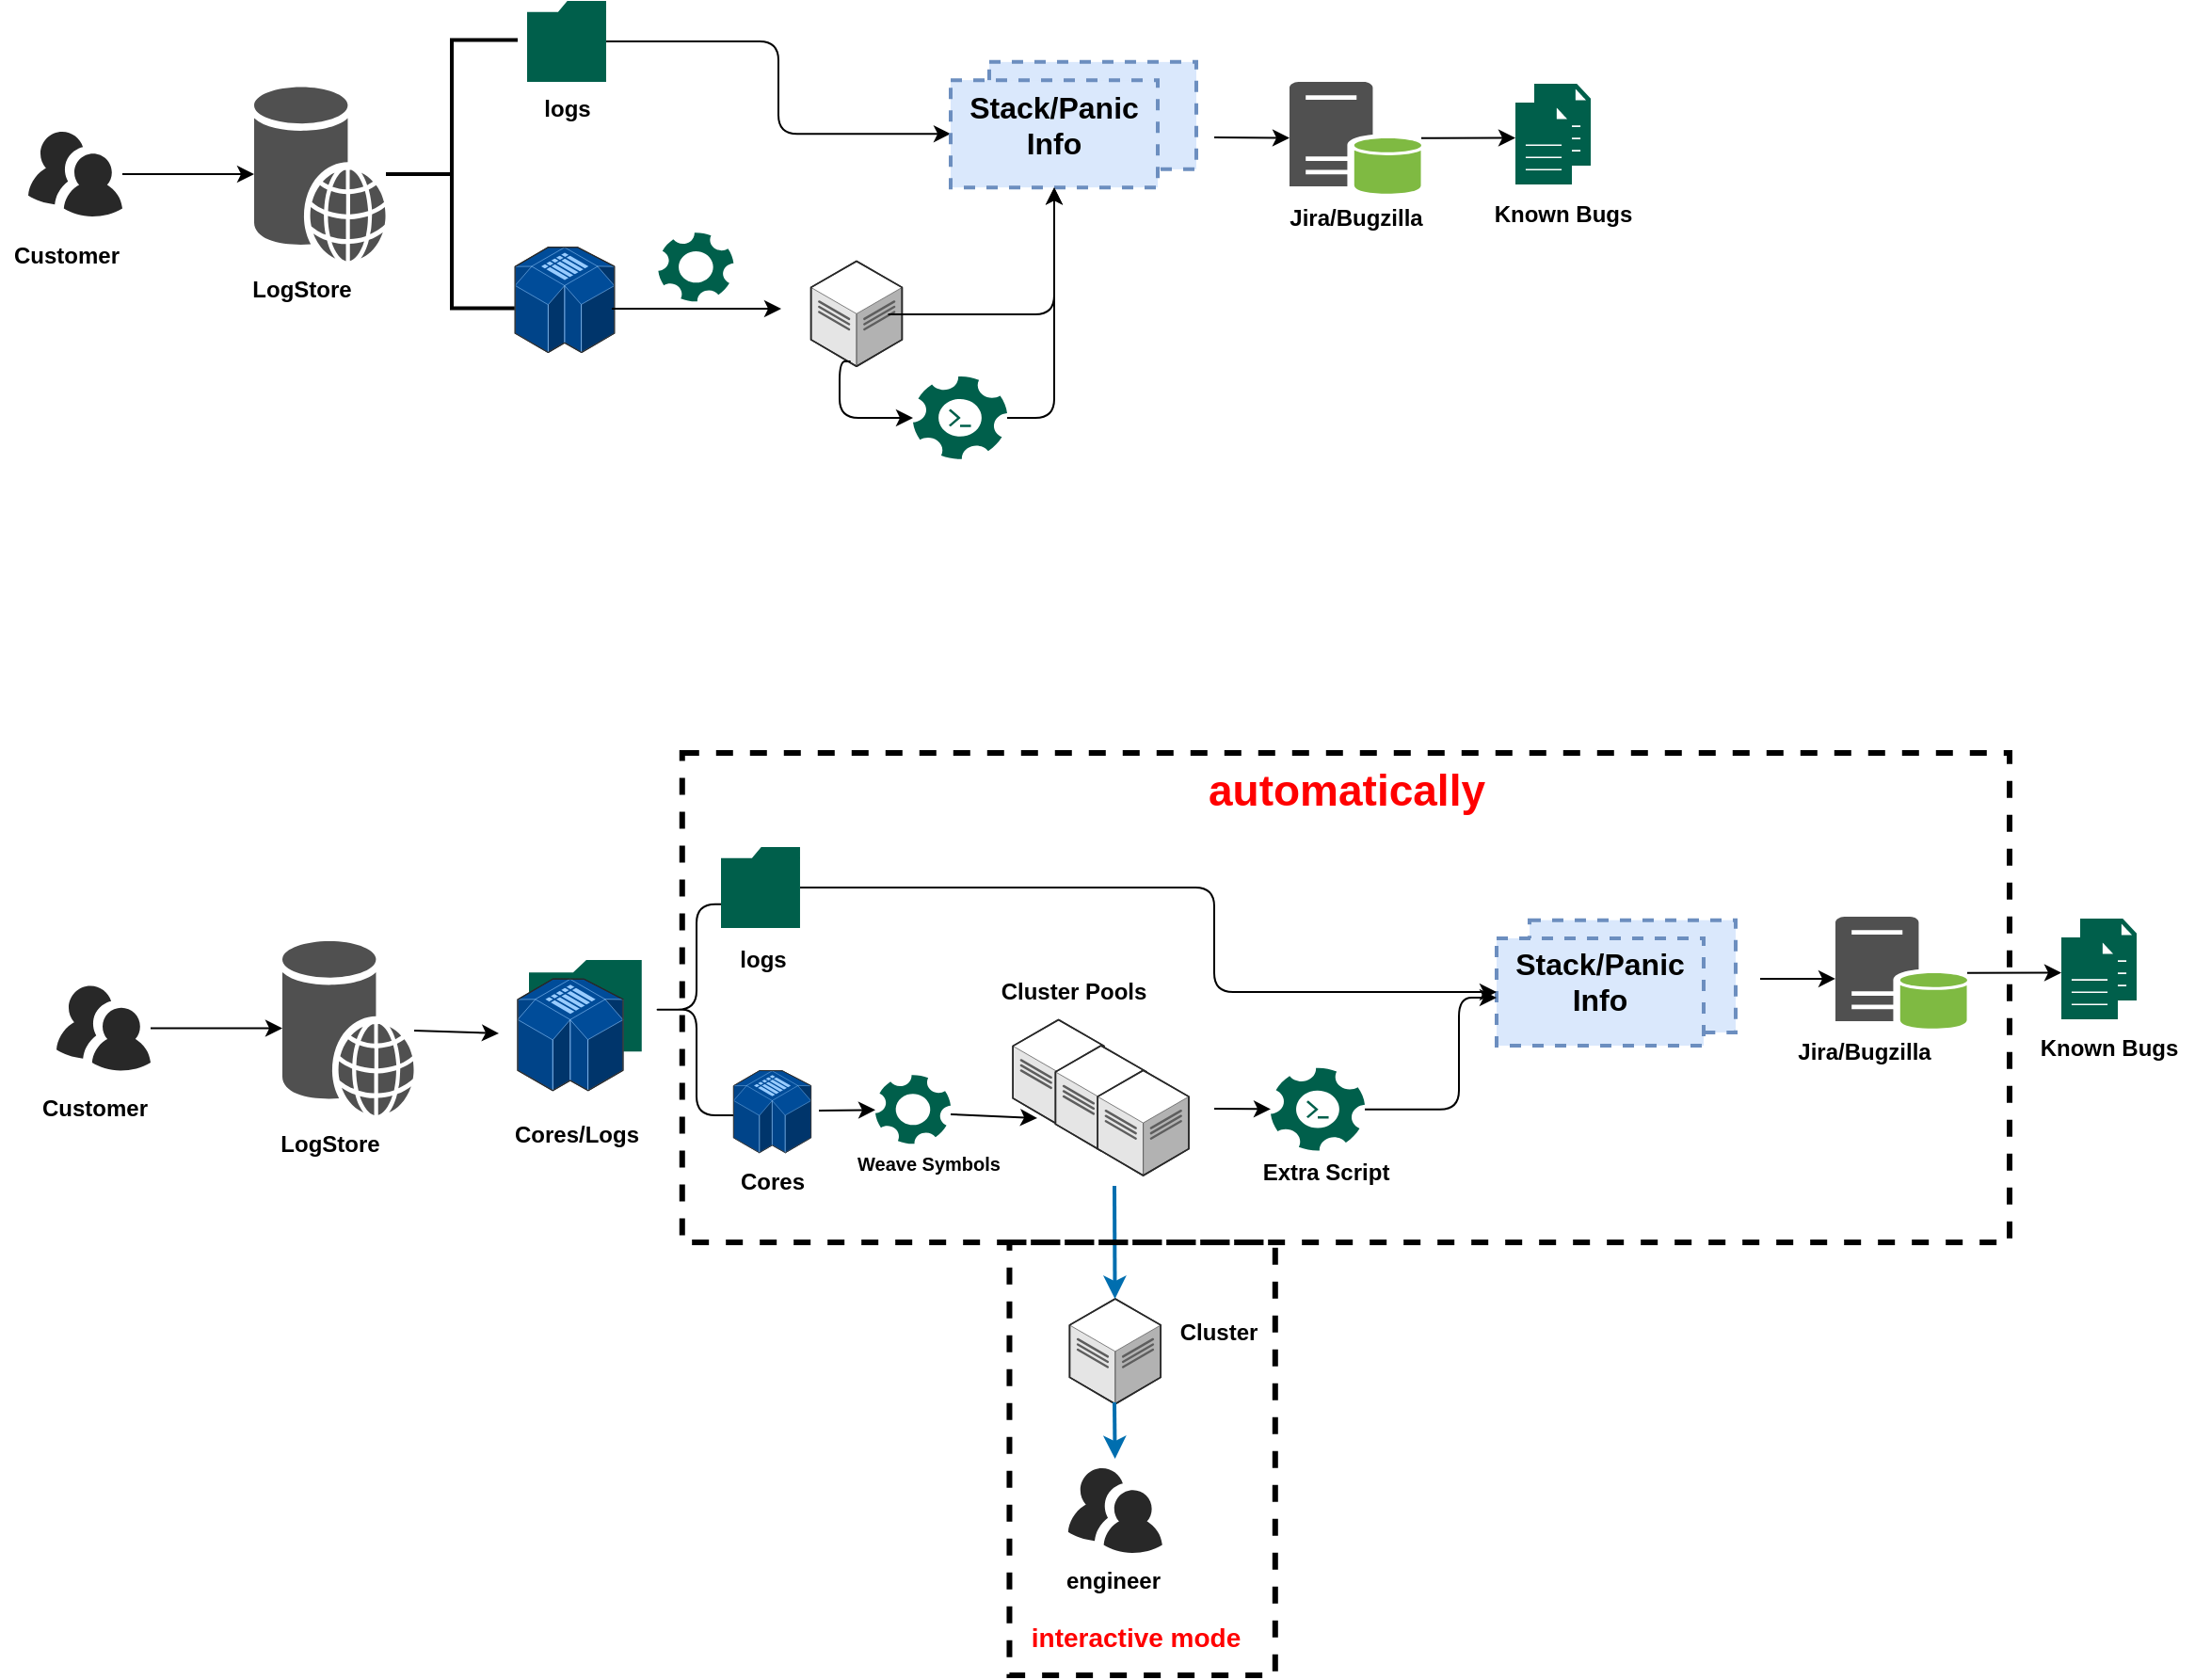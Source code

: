 <mxfile version="13.7.3" type="github">
  <diagram id="-OVXYqF1ISqxvW4ro76h" name="Page-1">
    <mxGraphModel dx="1321" dy="804" grid="1" gridSize="10" guides="1" tooltips="1" connect="1" arrows="1" fold="1" page="1" pageScale="1" pageWidth="850" pageHeight="1100" math="0" shadow="0">
      <root>
        <mxCell id="0" />
        <mxCell id="1" parent="0" />
        <mxCell id="9NGQ-bVeFmYUHEI6Ub1f-1" value="" style="verticalLabelPosition=bottom;html=1;fillColor=#282828;strokeColor=none;verticalAlign=top;pointerEvents=1;align=center;shape=mxgraph.cisco_safe.people_places_things_icons.icon9;" vertex="1" parent="1">
          <mxGeometry x="100" y="340" width="50" height="45" as="geometry" />
        </mxCell>
        <mxCell id="9NGQ-bVeFmYUHEI6Ub1f-2" value="" style="shadow=0;dashed=0;html=1;strokeColor=none;fillColor=#505050;labelPosition=center;verticalLabelPosition=bottom;verticalAlign=top;outlineConnect=0;align=center;shape=mxgraph.office.databases.web_store;" vertex="1" parent="1">
          <mxGeometry x="220" y="316.25" width="70" height="92.5" as="geometry" />
        </mxCell>
        <mxCell id="9NGQ-bVeFmYUHEI6Ub1f-3" value="" style="strokeWidth=2;html=1;shape=mxgraph.flowchart.annotation_2;align=left;labelPosition=right;pointerEvents=1;" vertex="1" parent="1">
          <mxGeometry x="290" y="291.25" width="70" height="142.5" as="geometry" />
        </mxCell>
        <mxCell id="9NGQ-bVeFmYUHEI6Ub1f-4" value="" style="fontStyle=0;verticalAlign=top;align=center;spacingTop=-2;rounded=0;whiteSpace=wrap;html=1;strokeColor=#6c8ebf;strokeWidth=2;dashed=1;container=1;collapsible=0;expand=0;recursiveResize=0;shadow=0;fillColor=#dae8fc;sketch=0;glass=0;" vertex="1" parent="1">
          <mxGeometry x="610.49" y="302.93" width="110" height="57" as="geometry" />
        </mxCell>
        <mxCell id="9NGQ-bVeFmYUHEI6Ub1f-5" value="" style="verticalLabelPosition=bottom;html=1;verticalAlign=top;strokeWidth=1;dashed=0;shape=mxgraph.aws3d.simpleDb2;fillColor=#004C99;strokeColor=#99CCFF;aspect=fixed;rounded=1;shadow=0;comic=0;fontSize=12" vertex="1" parent="1">
          <mxGeometry x="358.61" y="401.25" width="52.77" height="56" as="geometry" />
        </mxCell>
        <mxCell id="9NGQ-bVeFmYUHEI6Ub1f-6" value="" style="verticalLabelPosition=bottom;html=1;verticalAlign=top;strokeWidth=1;dashed=0;shape=mxgraph.aws3d.dataCenter;fillColor=#ffffff;strokeColor=#5E5E5E;aspect=fixed;rounded=1;shadow=0;comic=0;fontSize=12" vertex="1" parent="1">
          <mxGeometry x="515.8" y="408.75" width="48.4" height="55.88" as="geometry" />
        </mxCell>
        <mxCell id="9NGQ-bVeFmYUHEI6Ub1f-7" value="" style="shadow=0;dashed=0;html=1;strokeColor=none;fillColor=#505050;labelPosition=center;verticalLabelPosition=bottom;verticalAlign=top;outlineConnect=0;align=center;shape=mxgraph.office.databases.database_server_green;" vertex="1" parent="1">
          <mxGeometry x="770" y="313.5" width="70" height="60" as="geometry" />
        </mxCell>
        <mxCell id="9NGQ-bVeFmYUHEI6Ub1f-8" value="" style="pointerEvents=1;shadow=0;dashed=0;html=1;strokeColor=none;fillColor=#005F4B;labelPosition=center;verticalLabelPosition=bottom;verticalAlign=top;align=center;outlineConnect=0;shape=mxgraph.veeam2.folder;" vertex="1" parent="1">
          <mxGeometry x="365" y="270.5" width="42" height="43" as="geometry" />
        </mxCell>
        <mxCell id="9NGQ-bVeFmYUHEI6Ub1f-9" value="" style="endArrow=classic;html=1;" edge="1" parent="1">
          <mxGeometry width="50" height="50" relative="1" as="geometry">
            <mxPoint x="410" y="434" as="sourcePoint" />
            <mxPoint x="500" y="434" as="targetPoint" />
          </mxGeometry>
        </mxCell>
        <mxCell id="9NGQ-bVeFmYUHEI6Ub1f-10" value="" style="edgeStyle=elbowEdgeStyle;elbow=horizontal;endArrow=classic;html=1;" edge="1" parent="1" source="9NGQ-bVeFmYUHEI6Ub1f-8" target="9NGQ-bVeFmYUHEI6Ub1f-14">
          <mxGeometry width="50" height="50" relative="1" as="geometry">
            <mxPoint x="500" y="440" as="sourcePoint" />
            <mxPoint x="550" y="390" as="targetPoint" />
          </mxGeometry>
        </mxCell>
        <mxCell id="9NGQ-bVeFmYUHEI6Ub1f-11" value="" style="endArrow=classic;html=1;" edge="1" parent="1" target="9NGQ-bVeFmYUHEI6Ub1f-7">
          <mxGeometry width="50" height="50" relative="1" as="geometry">
            <mxPoint x="730" y="343" as="sourcePoint" />
            <mxPoint x="750.49" y="340" as="targetPoint" />
          </mxGeometry>
        </mxCell>
        <mxCell id="9NGQ-bVeFmYUHEI6Ub1f-12" value="" style="pointerEvents=1;shadow=0;dashed=0;html=1;strokeColor=none;fillColor=#005F4B;labelPosition=center;verticalLabelPosition=bottom;verticalAlign=top;align=center;outlineConnect=0;shape=mxgraph.veeam2.file;glass=0;sketch=0;" vertex="1" parent="1">
          <mxGeometry x="900" y="314.52" width="30" height="43.47" as="geometry" />
        </mxCell>
        <mxCell id="9NGQ-bVeFmYUHEI6Ub1f-13" value="" style="endArrow=classic;html=1;" edge="1" parent="1" source="9NGQ-bVeFmYUHEI6Ub1f-1" target="9NGQ-bVeFmYUHEI6Ub1f-2">
          <mxGeometry width="50" height="50" relative="1" as="geometry">
            <mxPoint x="500" y="440" as="sourcePoint" />
            <mxPoint x="550" y="390" as="targetPoint" />
          </mxGeometry>
        </mxCell>
        <mxCell id="9NGQ-bVeFmYUHEI6Ub1f-14" value="&lt;b style=&quot;font-size: 16px&quot;&gt;Stack/Panic Info&lt;/b&gt;" style="fontStyle=0;verticalAlign=top;align=center;spacingTop=-2;fillColor=#dae8fc;rounded=0;whiteSpace=wrap;html=1;strokeColor=#6c8ebf;strokeWidth=2;dashed=1;container=1;collapsible=0;expand=0;recursiveResize=0;" vertex="1" parent="1">
          <mxGeometry x="590" y="312.58" width="110" height="57" as="geometry" />
        </mxCell>
        <mxCell id="9NGQ-bVeFmYUHEI6Ub1f-15" value="" style="endArrow=classic;html=1;" edge="1" parent="1" source="9NGQ-bVeFmYUHEI6Ub1f-7">
          <mxGeometry width="50" height="50" relative="1" as="geometry">
            <mxPoint x="500" y="440" as="sourcePoint" />
            <mxPoint x="890" y="343.276" as="targetPoint" />
          </mxGeometry>
        </mxCell>
        <mxCell id="9NGQ-bVeFmYUHEI6Ub1f-16" value="Customer" style="text;html=1;resizable=0;autosize=1;align=center;verticalAlign=middle;points=[];fillColor=none;strokeColor=none;rounded=0;shadow=0;glass=0;sketch=0;fontStyle=1" vertex="1" parent="1">
          <mxGeometry x="85" y="395.63" width="70" height="20" as="geometry" />
        </mxCell>
        <mxCell id="9NGQ-bVeFmYUHEI6Ub1f-17" value="LogStore" style="text;html=1;resizable=0;autosize=1;align=center;verticalAlign=middle;points=[];fillColor=none;strokeColor=none;rounded=0;shadow=0;glass=0;sketch=0;fontStyle=1" vertex="1" parent="1">
          <mxGeometry x="210" y="413.75" width="70" height="20" as="geometry" />
        </mxCell>
        <mxCell id="9NGQ-bVeFmYUHEI6Ub1f-18" value="logs" style="text;html=1;resizable=0;autosize=1;align=center;verticalAlign=middle;points=[];fillColor=none;strokeColor=none;rounded=0;shadow=0;glass=0;sketch=0;fontStyle=1" vertex="1" parent="1">
          <mxGeometry x="366" y="318.4" width="40" height="20" as="geometry" />
        </mxCell>
        <mxCell id="9NGQ-bVeFmYUHEI6Ub1f-19" value="Cores" style="text;html=1;resizable=0;autosize=1;align=center;verticalAlign=middle;points=[];fillColor=none;strokeColor=none;rounded=0;shadow=0;glass=0;sketch=0;fontStyle=1" vertex="1" parent="1">
          <mxGeometry x="470.24" y="887.5" width="50" height="20" as="geometry" />
        </mxCell>
        <mxCell id="9NGQ-bVeFmYUHEI6Ub1f-20" value="&lt;font style=&quot;font-size: 10px&quot;&gt;Weave Symbols&lt;/font&gt;" style="text;html=1;resizable=0;autosize=1;align=center;verticalAlign=middle;points=[];fillColor=none;strokeColor=none;rounded=0;shadow=0;glass=0;sketch=0;fontStyle=1" vertex="1" parent="1">
          <mxGeometry x="533.09" y="877.76" width="90" height="20" as="geometry" />
        </mxCell>
        <mxCell id="9NGQ-bVeFmYUHEI6Ub1f-21" value="" style="pointerEvents=1;shadow=0;dashed=0;html=1;strokeColor=none;fillColor=#005F4B;labelPosition=center;verticalLabelPosition=bottom;verticalAlign=top;align=center;outlineConnect=0;shape=mxgraph.veeam2.service_application;glass=0;sketch=0;" vertex="1" parent="1">
          <mxGeometry x="434.68" y="393.5" width="40" height="36.75" as="geometry" />
        </mxCell>
        <mxCell id="9NGQ-bVeFmYUHEI6Ub1f-22" value="" style="pointerEvents=1;shadow=0;dashed=0;html=1;strokeColor=none;fillColor=#005F4B;labelPosition=center;verticalLabelPosition=bottom;verticalAlign=top;align=center;outlineConnect=0;shape=mxgraph.veeam2.automation;glass=0;sketch=0;" vertex="1" parent="1">
          <mxGeometry x="570" y="470" width="50" height="44" as="geometry" />
        </mxCell>
        <mxCell id="9NGQ-bVeFmYUHEI6Ub1f-23" value="" style="pointerEvents=1;shadow=0;dashed=0;html=1;strokeColor=none;fillColor=#005F4B;labelPosition=center;verticalLabelPosition=bottom;verticalAlign=top;align=center;outlineConnect=0;shape=mxgraph.veeam2.file;glass=0;sketch=0;" vertex="1" parent="1">
          <mxGeometry x="890" y="324.55" width="30" height="43.47" as="geometry" />
        </mxCell>
        <mxCell id="9NGQ-bVeFmYUHEI6Ub1f-24" value="" style="edgeStyle=segmentEdgeStyle;endArrow=classic;html=1;entryX=0.5;entryY=1;entryDx=0;entryDy=0;exitX=0.847;exitY=0.506;exitDx=0;exitDy=0;exitPerimeter=0;" edge="1" parent="1" source="9NGQ-bVeFmYUHEI6Ub1f-6" target="9NGQ-bVeFmYUHEI6Ub1f-14">
          <mxGeometry width="50" height="50" relative="1" as="geometry">
            <mxPoint x="590" y="445.63" as="sourcePoint" />
            <mxPoint x="640" y="395.63" as="targetPoint" />
          </mxGeometry>
        </mxCell>
        <mxCell id="9NGQ-bVeFmYUHEI6Ub1f-25" value="" style="edgeStyle=segmentEdgeStyle;endArrow=classic;html=1;exitX=0.434;exitY=0.953;exitDx=0;exitDy=0;exitPerimeter=0;" edge="1" parent="1" source="9NGQ-bVeFmYUHEI6Ub1f-6" target="9NGQ-bVeFmYUHEI6Ub1f-22">
          <mxGeometry width="50" height="50" relative="1" as="geometry">
            <mxPoint x="530" y="534.63" as="sourcePoint" />
            <mxPoint x="550" y="492" as="targetPoint" />
            <Array as="points">
              <mxPoint x="531" y="492" />
            </Array>
          </mxGeometry>
        </mxCell>
        <mxCell id="9NGQ-bVeFmYUHEI6Ub1f-26" value="" style="edgeStyle=segmentEdgeStyle;endArrow=classic;html=1;entryX=0.5;entryY=1;entryDx=0;entryDy=0;" edge="1" parent="1" source="9NGQ-bVeFmYUHEI6Ub1f-22" target="9NGQ-bVeFmYUHEI6Ub1f-14">
          <mxGeometry width="50" height="50" relative="1" as="geometry">
            <mxPoint x="600" y="499.63" as="sourcePoint" />
            <mxPoint x="650" y="449.63" as="targetPoint" />
          </mxGeometry>
        </mxCell>
        <mxCell id="9NGQ-bVeFmYUHEI6Ub1f-27" value="Cluster" style="text;html=1;resizable=0;autosize=1;align=center;verticalAlign=middle;points=[];fillColor=none;strokeColor=none;rounded=0;shadow=0;glass=0;sketch=0;fontStyle=1" vertex="1" parent="1">
          <mxGeometry x="702.4" y="967.94" width="60" height="20" as="geometry" />
        </mxCell>
        <mxCell id="9NGQ-bVeFmYUHEI6Ub1f-28" value="Extra Script" style="text;html=1;resizable=0;autosize=1;align=center;verticalAlign=middle;points=[];fillColor=none;strokeColor=none;rounded=0;shadow=0;glass=0;sketch=0;fontStyle=1" vertex="1" parent="1">
          <mxGeometry x="749" y="883.39" width="80" height="20" as="geometry" />
        </mxCell>
        <mxCell id="9NGQ-bVeFmYUHEI6Ub1f-29" value="Jira/Bugzilla" style="text;html=1;resizable=0;autosize=1;align=center;verticalAlign=middle;points=[];fillColor=none;strokeColor=none;rounded=0;shadow=0;glass=0;sketch=0;fontStyle=1" vertex="1" parent="1">
          <mxGeometry x="760" y="375.63" width="90" height="20" as="geometry" />
        </mxCell>
        <mxCell id="9NGQ-bVeFmYUHEI6Ub1f-30" value="Known Bugs" style="text;html=1;resizable=0;autosize=1;align=center;verticalAlign=middle;points=[];fillColor=none;strokeColor=none;rounded=0;shadow=0;glass=0;sketch=0;fontStyle=1" vertex="1" parent="1">
          <mxGeometry x="870" y="373.5" width="90" height="20" as="geometry" />
        </mxCell>
        <mxCell id="9NGQ-bVeFmYUHEI6Ub1f-33" value="" style="verticalLabelPosition=bottom;html=1;fillColor=#282828;strokeColor=none;verticalAlign=top;pointerEvents=1;align=center;shape=mxgraph.cisco_safe.people_places_things_icons.icon9;" vertex="1" parent="1">
          <mxGeometry x="115" y="793.75" width="50" height="45" as="geometry" />
        </mxCell>
        <mxCell id="9NGQ-bVeFmYUHEI6Ub1f-34" value="" style="shadow=0;dashed=0;html=1;strokeColor=none;fillColor=#505050;labelPosition=center;verticalLabelPosition=bottom;verticalAlign=top;outlineConnect=0;align=center;shape=mxgraph.office.databases.web_store;" vertex="1" parent="1">
          <mxGeometry x="235" y="770" width="70" height="92.5" as="geometry" />
        </mxCell>
        <mxCell id="9NGQ-bVeFmYUHEI6Ub1f-35" value="" style="endArrow=classic;html=1;" edge="1" parent="1" source="9NGQ-bVeFmYUHEI6Ub1f-33" target="9NGQ-bVeFmYUHEI6Ub1f-34">
          <mxGeometry width="50" height="50" relative="1" as="geometry">
            <mxPoint x="515" y="893.75" as="sourcePoint" />
            <mxPoint x="565" y="843.75" as="targetPoint" />
          </mxGeometry>
        </mxCell>
        <mxCell id="9NGQ-bVeFmYUHEI6Ub1f-36" value="Customer" style="text;html=1;resizable=0;autosize=1;align=center;verticalAlign=middle;points=[];fillColor=none;strokeColor=none;rounded=0;shadow=0;glass=0;sketch=0;fontStyle=1" vertex="1" parent="1">
          <mxGeometry x="100" y="849.38" width="70" height="20" as="geometry" />
        </mxCell>
        <mxCell id="9NGQ-bVeFmYUHEI6Ub1f-37" value="LogStore" style="text;html=1;resizable=0;autosize=1;align=center;verticalAlign=middle;points=[];fillColor=none;strokeColor=none;rounded=0;shadow=0;glass=0;sketch=0;fontStyle=1" vertex="1" parent="1">
          <mxGeometry x="225" y="867.5" width="70" height="20" as="geometry" />
        </mxCell>
        <mxCell id="9NGQ-bVeFmYUHEI6Ub1f-40" value="" style="pointerEvents=1;shadow=0;dashed=0;html=1;strokeColor=none;fillColor=#005F4B;labelPosition=center;verticalLabelPosition=bottom;verticalAlign=top;align=center;outlineConnect=0;shape=mxgraph.veeam2.folder;" vertex="1" parent="1">
          <mxGeometry x="366" y="780" width="59.9" height="48.63" as="geometry" />
        </mxCell>
        <mxCell id="9NGQ-bVeFmYUHEI6Ub1f-41" value="" style="verticalLabelPosition=bottom;html=1;verticalAlign=top;strokeWidth=1;dashed=0;shape=mxgraph.aws3d.simpleDb2;fillColor=#004C99;strokeColor=#99CCFF;aspect=fixed;rounded=1;shadow=0;comic=0;fontSize=12" vertex="1" parent="1">
          <mxGeometry x="360" y="790" width="55.95" height="59.38" as="geometry" />
        </mxCell>
        <mxCell id="9NGQ-bVeFmYUHEI6Ub1f-42" value="" style="verticalLabelPosition=bottom;html=1;verticalAlign=top;strokeWidth=1;dashed=0;shape=mxgraph.aws3d.dataCenter;fillColor=#ffffff;strokeColor=#5E5E5E;aspect=fixed;rounded=1;shadow=0;comic=0;fontSize=12" vertex="1" parent="1">
          <mxGeometry x="623.09" y="811.74" width="48.4" height="55.88" as="geometry" />
        </mxCell>
        <mxCell id="9NGQ-bVeFmYUHEI6Ub1f-43" value="" style="verticalLabelPosition=bottom;html=1;verticalAlign=top;strokeWidth=1;dashed=0;shape=mxgraph.aws3d.dataCenter;fillColor=#ffffff;strokeColor=#5E5E5E;aspect=fixed;rounded=1;shadow=0;comic=0;fontSize=12" vertex="1" parent="1">
          <mxGeometry x="645.69" y="825.49" width="48.4" height="55.88" as="geometry" />
        </mxCell>
        <mxCell id="9NGQ-bVeFmYUHEI6Ub1f-44" value="" style="verticalLabelPosition=bottom;html=1;verticalAlign=top;strokeWidth=1;dashed=0;shape=mxgraph.aws3d.dataCenter;fillColor=#ffffff;strokeColor=#5E5E5E;aspect=fixed;rounded=1;shadow=0;comic=0;fontSize=12" vertex="1" parent="1">
          <mxGeometry x="668.09" y="838.62" width="48.4" height="55.88" as="geometry" />
        </mxCell>
        <mxCell id="9NGQ-bVeFmYUHEI6Ub1f-45" value="" style="fontStyle=0;verticalAlign=top;align=center;spacingTop=-2;rounded=0;whiteSpace=wrap;html=1;strokeColor=#6c8ebf;strokeWidth=2;dashed=1;container=1;collapsible=0;expand=0;recursiveResize=0;shadow=0;fillColor=#dae8fc;sketch=0;glass=0;" vertex="1" parent="1">
          <mxGeometry x="897.49" y="758.84" width="109.51" height="59.65" as="geometry" />
        </mxCell>
        <mxCell id="9NGQ-bVeFmYUHEI6Ub1f-46" value="&lt;b style=&quot;font-size: 16px&quot;&gt;Stack/Panic Info&lt;/b&gt;" style="fontStyle=0;verticalAlign=top;align=center;spacingTop=-2;fillColor=#dae8fc;rounded=0;whiteSpace=wrap;html=1;strokeColor=#6c8ebf;strokeWidth=2;dashed=1;container=1;collapsible=0;expand=0;recursiveResize=0;" vertex="1" parent="1">
          <mxGeometry x="880" y="768.49" width="110" height="57" as="geometry" />
        </mxCell>
        <mxCell id="9NGQ-bVeFmYUHEI6Ub1f-52" value="" style="shape=curlyBracket;whiteSpace=wrap;html=1;rounded=1;size=0.5;" vertex="1" parent="1">
          <mxGeometry x="430" y="750.35" width="50" height="112.15" as="geometry" />
        </mxCell>
        <mxCell id="9NGQ-bVeFmYUHEI6Ub1f-53" value="" style="pointerEvents=1;shadow=0;dashed=0;html=1;strokeColor=none;fillColor=#005F4B;labelPosition=center;verticalLabelPosition=bottom;verticalAlign=top;align=center;outlineConnect=0;shape=mxgraph.veeam2.folder;" vertex="1" parent="1">
          <mxGeometry x="468" y="720" width="42" height="43" as="geometry" />
        </mxCell>
        <mxCell id="9NGQ-bVeFmYUHEI6Ub1f-54" value="" style="verticalLabelPosition=bottom;html=1;verticalAlign=top;strokeWidth=1;dashed=0;shape=mxgraph.aws3d.simpleDb2;fillColor=#004C99;strokeColor=#99CCFF;aspect=fixed;rounded=1;shadow=0;comic=0;fontSize=12" vertex="1" parent="1">
          <mxGeometry x="474.68" y="838.75" width="41.12" height="43.64" as="geometry" />
        </mxCell>
        <mxCell id="9NGQ-bVeFmYUHEI6Ub1f-55" value="" style="pointerEvents=1;shadow=0;dashed=0;html=1;strokeColor=none;fillColor=#005F4B;labelPosition=center;verticalLabelPosition=bottom;verticalAlign=top;align=center;outlineConnect=0;shape=mxgraph.veeam2.service_application;glass=0;sketch=0;" vertex="1" parent="1">
          <mxGeometry x="550" y="841.01" width="40" height="36.75" as="geometry" />
        </mxCell>
        <mxCell id="9NGQ-bVeFmYUHEI6Ub1f-56" value="" style="endArrow=classic;html=1;exitX=1.102;exitY=0.487;exitDx=0;exitDy=0;exitPerimeter=0;" edge="1" parent="1" source="9NGQ-bVeFmYUHEI6Ub1f-54" target="9NGQ-bVeFmYUHEI6Ub1f-55">
          <mxGeometry width="50" height="50" relative="1" as="geometry">
            <mxPoint x="600" y="640" as="sourcePoint" />
            <mxPoint x="650" y="590" as="targetPoint" />
          </mxGeometry>
        </mxCell>
        <mxCell id="9NGQ-bVeFmYUHEI6Ub1f-57" value="" style="pointerEvents=1;shadow=0;dashed=0;html=1;strokeColor=none;fillColor=#005F4B;labelPosition=center;verticalLabelPosition=bottom;verticalAlign=top;align=center;outlineConnect=0;shape=mxgraph.veeam2.automation;glass=0;sketch=0;" vertex="1" parent="1">
          <mxGeometry x="760" y="837.37" width="50" height="44" as="geometry" />
        </mxCell>
        <mxCell id="9NGQ-bVeFmYUHEI6Ub1f-58" value="" style="edgeStyle=elbowEdgeStyle;elbow=horizontal;endArrow=classic;html=1;" edge="1" parent="1" source="9NGQ-bVeFmYUHEI6Ub1f-53" target="9NGQ-bVeFmYUHEI6Ub1f-46">
          <mxGeometry width="50" height="50" relative="1" as="geometry">
            <mxPoint x="600" y="740" as="sourcePoint" />
            <mxPoint x="650" y="690" as="targetPoint" />
            <Array as="points">
              <mxPoint x="730" y="797" />
            </Array>
          </mxGeometry>
        </mxCell>
        <mxCell id="9NGQ-bVeFmYUHEI6Ub1f-59" value="" style="endArrow=classic;html=1;entryX=0.267;entryY=0.935;entryDx=0;entryDy=0;entryPerimeter=0;" edge="1" parent="1" target="9NGQ-bVeFmYUHEI6Ub1f-42">
          <mxGeometry width="50" height="50" relative="1" as="geometry">
            <mxPoint x="590" y="862" as="sourcePoint" />
            <mxPoint x="620" y="862" as="targetPoint" />
          </mxGeometry>
        </mxCell>
        <mxCell id="9NGQ-bVeFmYUHEI6Ub1f-60" value="" style="endArrow=classic;html=1;" edge="1" parent="1" target="9NGQ-bVeFmYUHEI6Ub1f-57">
          <mxGeometry width="50" height="50" relative="1" as="geometry">
            <mxPoint x="730" y="859" as="sourcePoint" />
            <mxPoint x="650" y="690" as="targetPoint" />
          </mxGeometry>
        </mxCell>
        <mxCell id="9NGQ-bVeFmYUHEI6Ub1f-61" value="" style="edgeStyle=elbowEdgeStyle;elbow=horizontal;endArrow=classic;html=1;" edge="1" parent="1" source="9NGQ-bVeFmYUHEI6Ub1f-57">
          <mxGeometry width="50" height="50" relative="1" as="geometry">
            <mxPoint x="600" y="840" as="sourcePoint" />
            <mxPoint x="880" y="800" as="targetPoint" />
            <Array as="points">
              <mxPoint x="860" y="800" />
            </Array>
          </mxGeometry>
        </mxCell>
        <mxCell id="9NGQ-bVeFmYUHEI6Ub1f-62" value="" style="verticalLabelPosition=bottom;html=1;verticalAlign=top;strokeWidth=1;dashed=0;shape=mxgraph.aws3d.dataCenter;fillColor=#ffffff;strokeColor=#5E5E5E;aspect=fixed;rounded=1;shadow=0;comic=0;fontSize=12" vertex="1" parent="1">
          <mxGeometry x="653.2" y="960.0" width="48.4" height="55.88" as="geometry" />
        </mxCell>
        <mxCell id="9NGQ-bVeFmYUHEI6Ub1f-63" value="" style="shadow=0;dashed=0;html=1;strokeColor=none;fillColor=#505050;labelPosition=center;verticalLabelPosition=bottom;verticalAlign=top;outlineConnect=0;align=center;shape=mxgraph.office.databases.database_server_green;" vertex="1" parent="1">
          <mxGeometry x="1060" y="756.99" width="70" height="60" as="geometry" />
        </mxCell>
        <mxCell id="9NGQ-bVeFmYUHEI6Ub1f-64" value="" style="pointerEvents=1;shadow=0;dashed=0;html=1;strokeColor=none;fillColor=#005F4B;labelPosition=center;verticalLabelPosition=bottom;verticalAlign=top;align=center;outlineConnect=0;shape=mxgraph.veeam2.file;glass=0;sketch=0;" vertex="1" parent="1">
          <mxGeometry x="1190" y="758.01" width="30" height="43.47" as="geometry" />
        </mxCell>
        <mxCell id="9NGQ-bVeFmYUHEI6Ub1f-65" value="" style="endArrow=classic;html=1;" edge="1" source="9NGQ-bVeFmYUHEI6Ub1f-63" parent="1">
          <mxGeometry width="50" height="50" relative="1" as="geometry">
            <mxPoint x="790" y="883.49" as="sourcePoint" />
            <mxPoint x="1180" y="786.766" as="targetPoint" />
          </mxGeometry>
        </mxCell>
        <mxCell id="9NGQ-bVeFmYUHEI6Ub1f-66" value="" style="pointerEvents=1;shadow=0;dashed=0;html=1;strokeColor=none;fillColor=#005F4B;labelPosition=center;verticalLabelPosition=bottom;verticalAlign=top;align=center;outlineConnect=0;shape=mxgraph.veeam2.file;glass=0;sketch=0;" vertex="1" parent="1">
          <mxGeometry x="1180" y="768.04" width="30" height="43.47" as="geometry" />
        </mxCell>
        <mxCell id="9NGQ-bVeFmYUHEI6Ub1f-67" value="Jira/Bugzilla" style="text;html=1;resizable=0;autosize=1;align=center;verticalAlign=middle;points=[];fillColor=none;strokeColor=none;rounded=0;shadow=0;glass=0;sketch=0;fontStyle=1" vertex="1" parent="1">
          <mxGeometry x="1030" y="818.75" width="90" height="20" as="geometry" />
        </mxCell>
        <mxCell id="9NGQ-bVeFmYUHEI6Ub1f-68" value="Known Bugs" style="text;html=1;resizable=0;autosize=1;align=center;verticalAlign=middle;points=[];fillColor=none;strokeColor=none;rounded=0;shadow=0;glass=0;sketch=0;fontStyle=1" vertex="1" parent="1">
          <mxGeometry x="1160" y="816.99" width="90" height="20" as="geometry" />
        </mxCell>
        <mxCell id="9NGQ-bVeFmYUHEI6Ub1f-71" value="" style="endArrow=classic;html=1;fillColor=#1ba1e2;strokeColor=#006EAF;strokeWidth=2;" edge="1" parent="1" target="9NGQ-bVeFmYUHEI6Ub1f-62">
          <mxGeometry width="50" height="50" relative="1" as="geometry">
            <mxPoint x="677" y="900" as="sourcePoint" />
            <mxPoint x="710" y="894.5" as="targetPoint" />
          </mxGeometry>
        </mxCell>
        <mxCell id="9NGQ-bVeFmYUHEI6Ub1f-73" value="" style="endArrow=classic;html=1;entryX=0;entryY=0.55;entryDx=0;entryDy=0;entryPerimeter=0;" edge="1" parent="1" target="9NGQ-bVeFmYUHEI6Ub1f-63">
          <mxGeometry width="50" height="50" relative="1" as="geometry">
            <mxPoint x="1020" y="790" as="sourcePoint" />
            <mxPoint x="1040" y="803.75" as="targetPoint" />
          </mxGeometry>
        </mxCell>
        <mxCell id="9NGQ-bVeFmYUHEI6Ub1f-74" value="" style="verticalLabelPosition=bottom;html=1;fillColor=#282828;strokeColor=none;verticalAlign=top;pointerEvents=1;align=center;shape=mxgraph.cisco_safe.people_places_things_icons.icon9;" vertex="1" parent="1">
          <mxGeometry x="652.4" y="1050" width="50" height="45" as="geometry" />
        </mxCell>
        <mxCell id="9NGQ-bVeFmYUHEI6Ub1f-76" value="" style="endArrow=classic;html=1;fillColor=#1ba1e2;strokeColor=#006EAF;strokeWidth=2;" edge="1" parent="1">
          <mxGeometry width="50" height="50" relative="1" as="geometry">
            <mxPoint x="677" y="1015" as="sourcePoint" />
            <mxPoint x="677.3" y="1045" as="targetPoint" />
          </mxGeometry>
        </mxCell>
        <mxCell id="9NGQ-bVeFmYUHEI6Ub1f-77" value="" style="endArrow=classic;html=1;" edge="1" parent="1" source="9NGQ-bVeFmYUHEI6Ub1f-34">
          <mxGeometry width="50" height="50" relative="1" as="geometry">
            <mxPoint x="600" y="900" as="sourcePoint" />
            <mxPoint x="350" y="819" as="targetPoint" />
          </mxGeometry>
        </mxCell>
        <mxCell id="9NGQ-bVeFmYUHEI6Ub1f-78" value="&lt;b&gt;Cores/Logs&lt;/b&gt;" style="text;html=1;resizable=0;autosize=1;align=center;verticalAlign=middle;points=[];fillColor=none;strokeColor=none;rounded=0;" vertex="1" parent="1">
          <mxGeometry x="351.38" y="862.5" width="80" height="20" as="geometry" />
        </mxCell>
        <mxCell id="9NGQ-bVeFmYUHEI6Ub1f-79" value="logs" style="text;html=1;resizable=0;autosize=1;align=center;verticalAlign=middle;points=[];fillColor=none;strokeColor=none;rounded=0;shadow=0;glass=0;sketch=0;fontStyle=1" vertex="1" parent="1">
          <mxGeometry x="469.68" y="770" width="40" height="20" as="geometry" />
        </mxCell>
        <mxCell id="9NGQ-bVeFmYUHEI6Ub1f-80" value="Cluster Pools" style="text;html=1;resizable=0;autosize=1;align=center;verticalAlign=middle;points=[];fillColor=none;strokeColor=none;rounded=0;shadow=0;glass=0;sketch=0;fontStyle=1" vertex="1" parent="1">
          <mxGeometry x="610" y="786.99" width="90" height="20" as="geometry" />
        </mxCell>
        <mxCell id="9NGQ-bVeFmYUHEI6Ub1f-81" value="engineer" style="text;html=1;resizable=0;autosize=1;align=center;verticalAlign=middle;points=[];fillColor=none;strokeColor=none;rounded=0;shadow=0;glass=0;sketch=0;fontStyle=1" vertex="1" parent="1">
          <mxGeometry x="640.8" y="1100" width="70" height="20" as="geometry" />
        </mxCell>
        <mxCell id="9NGQ-bVeFmYUHEI6Ub1f-83" value="" style="rounded=0;whiteSpace=wrap;html=1;fillColor=none;dashed=1;fontStyle=1;strokeWidth=3;" vertex="1" parent="1">
          <mxGeometry x="621.23" y="930" width="141.17" height="230" as="geometry" />
        </mxCell>
        <mxCell id="9NGQ-bVeFmYUHEI6Ub1f-84" value="&lt;font color=&quot;#ff0000&quot; style=&quot;font-size: 23px&quot;&gt;automatically&lt;/font&gt;" style="text;html=1;resizable=0;autosize=1;align=center;verticalAlign=middle;points=[];fillColor=none;strokeColor=none;rounded=0;shadow=0;glass=0;sketch=0;fontStyle=1;strokeWidth=2;" vertex="1" parent="1">
          <mxGeometry x="719.94" y="680" width="160" height="20" as="geometry" />
        </mxCell>
        <mxCell id="9NGQ-bVeFmYUHEI6Ub1f-85" value="&lt;font color=&quot;#ff0000&quot; style=&quot;font-size: 14px&quot;&gt;interactive mode&lt;/font&gt;" style="text;html=1;resizable=0;autosize=1;align=center;verticalAlign=middle;points=[];fillColor=none;strokeColor=none;rounded=0;shadow=0;glass=0;sketch=0;fontStyle=1" vertex="1" parent="1">
          <mxGeometry x="623.09" y="1130" width="130" height="20" as="geometry" />
        </mxCell>
        <mxCell id="9NGQ-bVeFmYUHEI6Ub1f-82" value="" style="rounded=0;whiteSpace=wrap;html=1;fillColor=none;dashed=1;fontStyle=1;strokeWidth=3;" vertex="1" parent="1">
          <mxGeometry x="447.39" y="670" width="705.1" height="260" as="geometry" />
        </mxCell>
      </root>
    </mxGraphModel>
  </diagram>
</mxfile>
